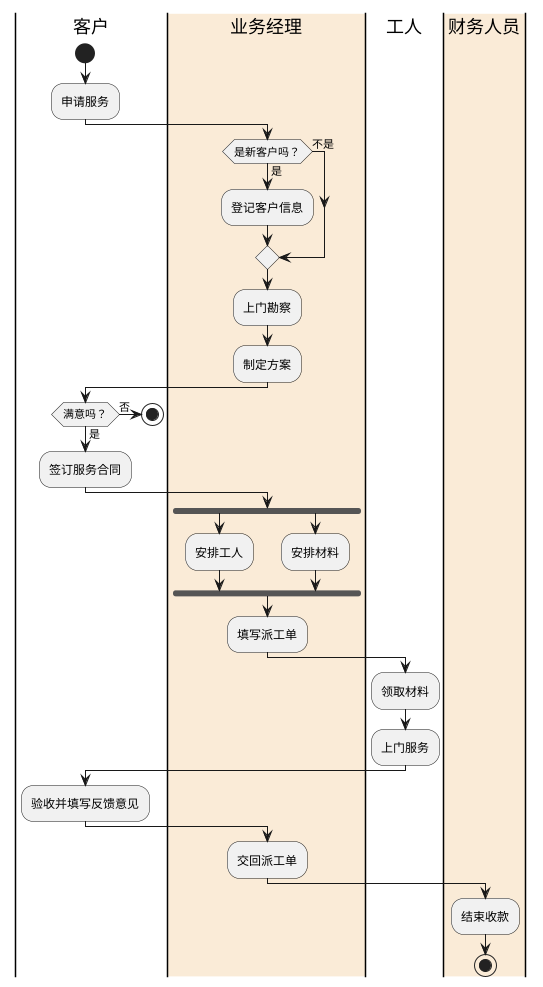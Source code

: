 @startuml
|客户|
start
:申请服务;
|#AntiqueWhite|业务经理|
    if(是新客户吗？)then(是)
        :登记客户信息;
    else(不是)
    endif
        :上门勘察;
        :制定方案;
|客户|
 if(满意吗？)then(否)
    stop
 else(是)
    :签订服务合同;
     |业务经理|
        fork
            :安排工人;
         forkagain
            :安排材料;
        endfork
        :填写派工单;
     |工人|
     :领取材料;
     :上门服务;
     |客户|
     :验收并填写反馈意见;
     |业务经理|
     :交回派工单;
     |#AntiqueWhite|财务人员|
     :结束收款;
endif
stop
@enduml